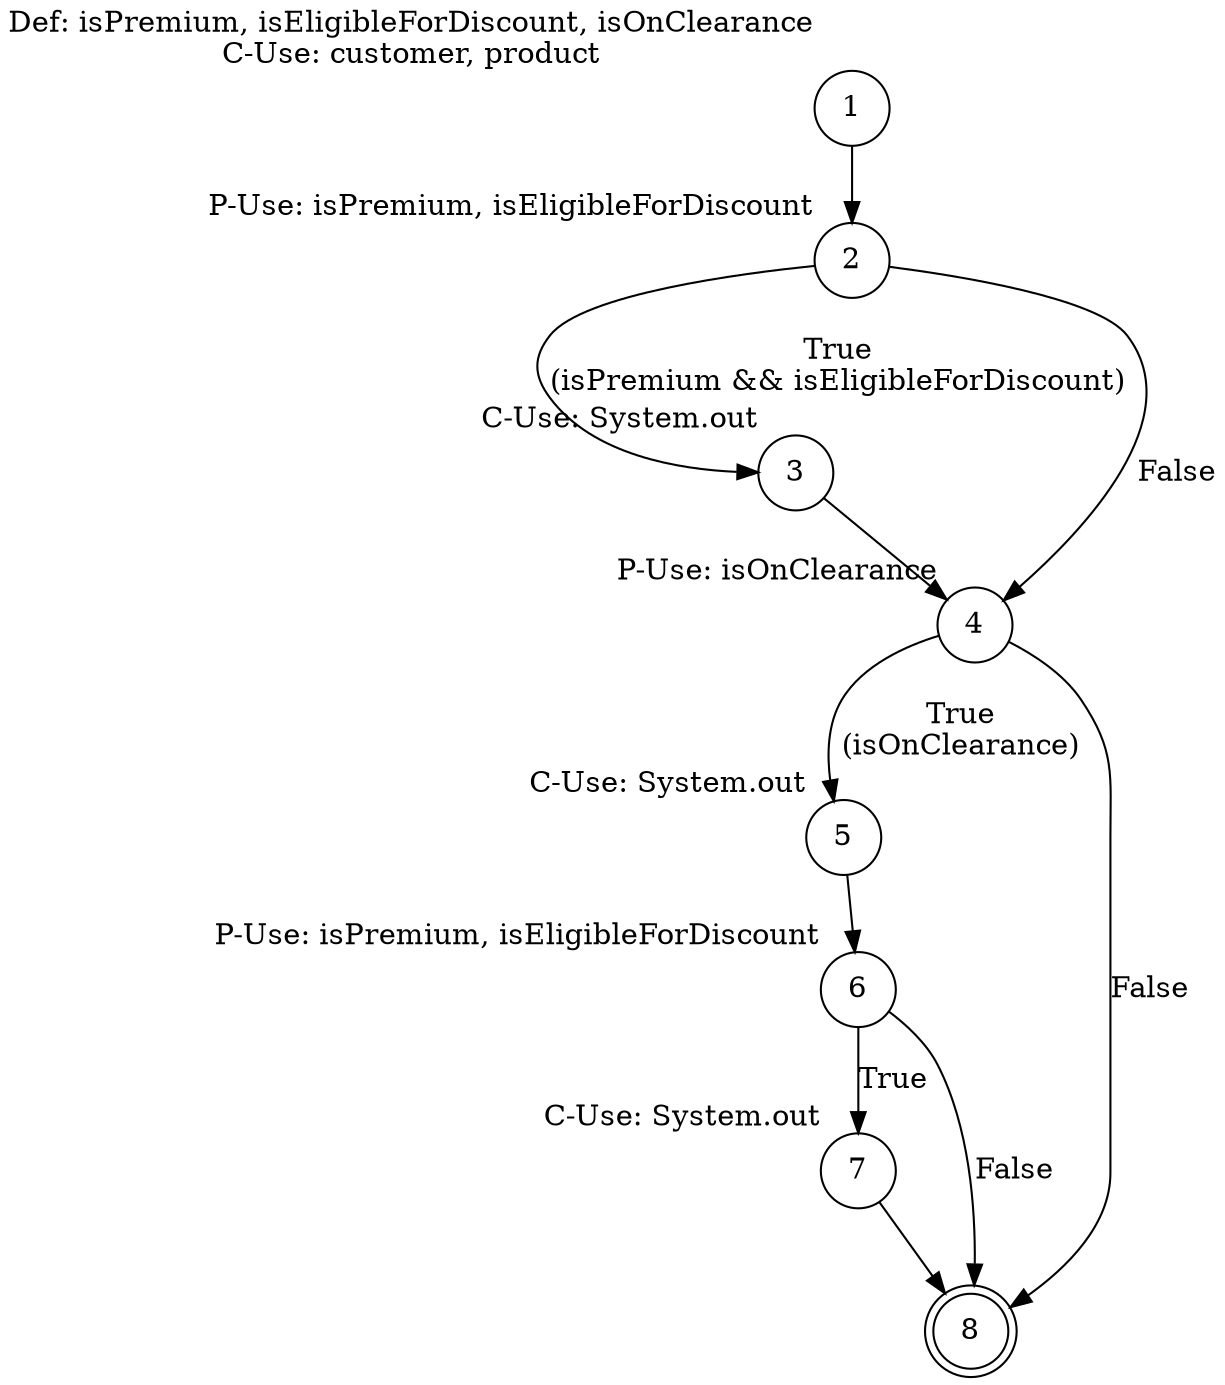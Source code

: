 digraph CDFG {
    rankdir=TB;
    node [shape=circle];
    
    // Nos com labels separadas
    1 [label="1", xlabel="Def: isPremium, isEligibleForDiscount, isOnClearance\nC-Use: customer, product"];
    2 [label="2", xlabel="P-Use: isPremium, isEligibleForDiscount"];
    3 [label="3", xlabel="C-Use: System.out"];
    4 [label="4", xlabel="P-Use: isOnClearance"];
    5 [label="5", xlabel="C-Use: System.out"];
    6 [label="6", xlabel="P-Use: isPremium, isEligibleForDiscount"];
    7 [label="7", xlabel="C-Use: System.out"];
    
    // No 8 nao precisa de xlabel pois nao tem texto extra
    8 [label="8"];
    
    // Arestas de controle (fluxo de execucao)
    1 -> 2 ;
    2 -> 3 [label="True\n(isPremium && isEligibleForDiscount)"];
    2 -> 4 [label="False"];
    3 -> 4 ;
    4 -> 5 [label="True\n(isOnClearance)"];
    4 -> 8 [label="False"];
    5 -> 6 ;
    6 -> 7 [label="True"];
    6 -> 8 [label="False"];
    7 -> 8 ;
    
    // Estilo para nos finais
    8 [shape=doublecircle];
}